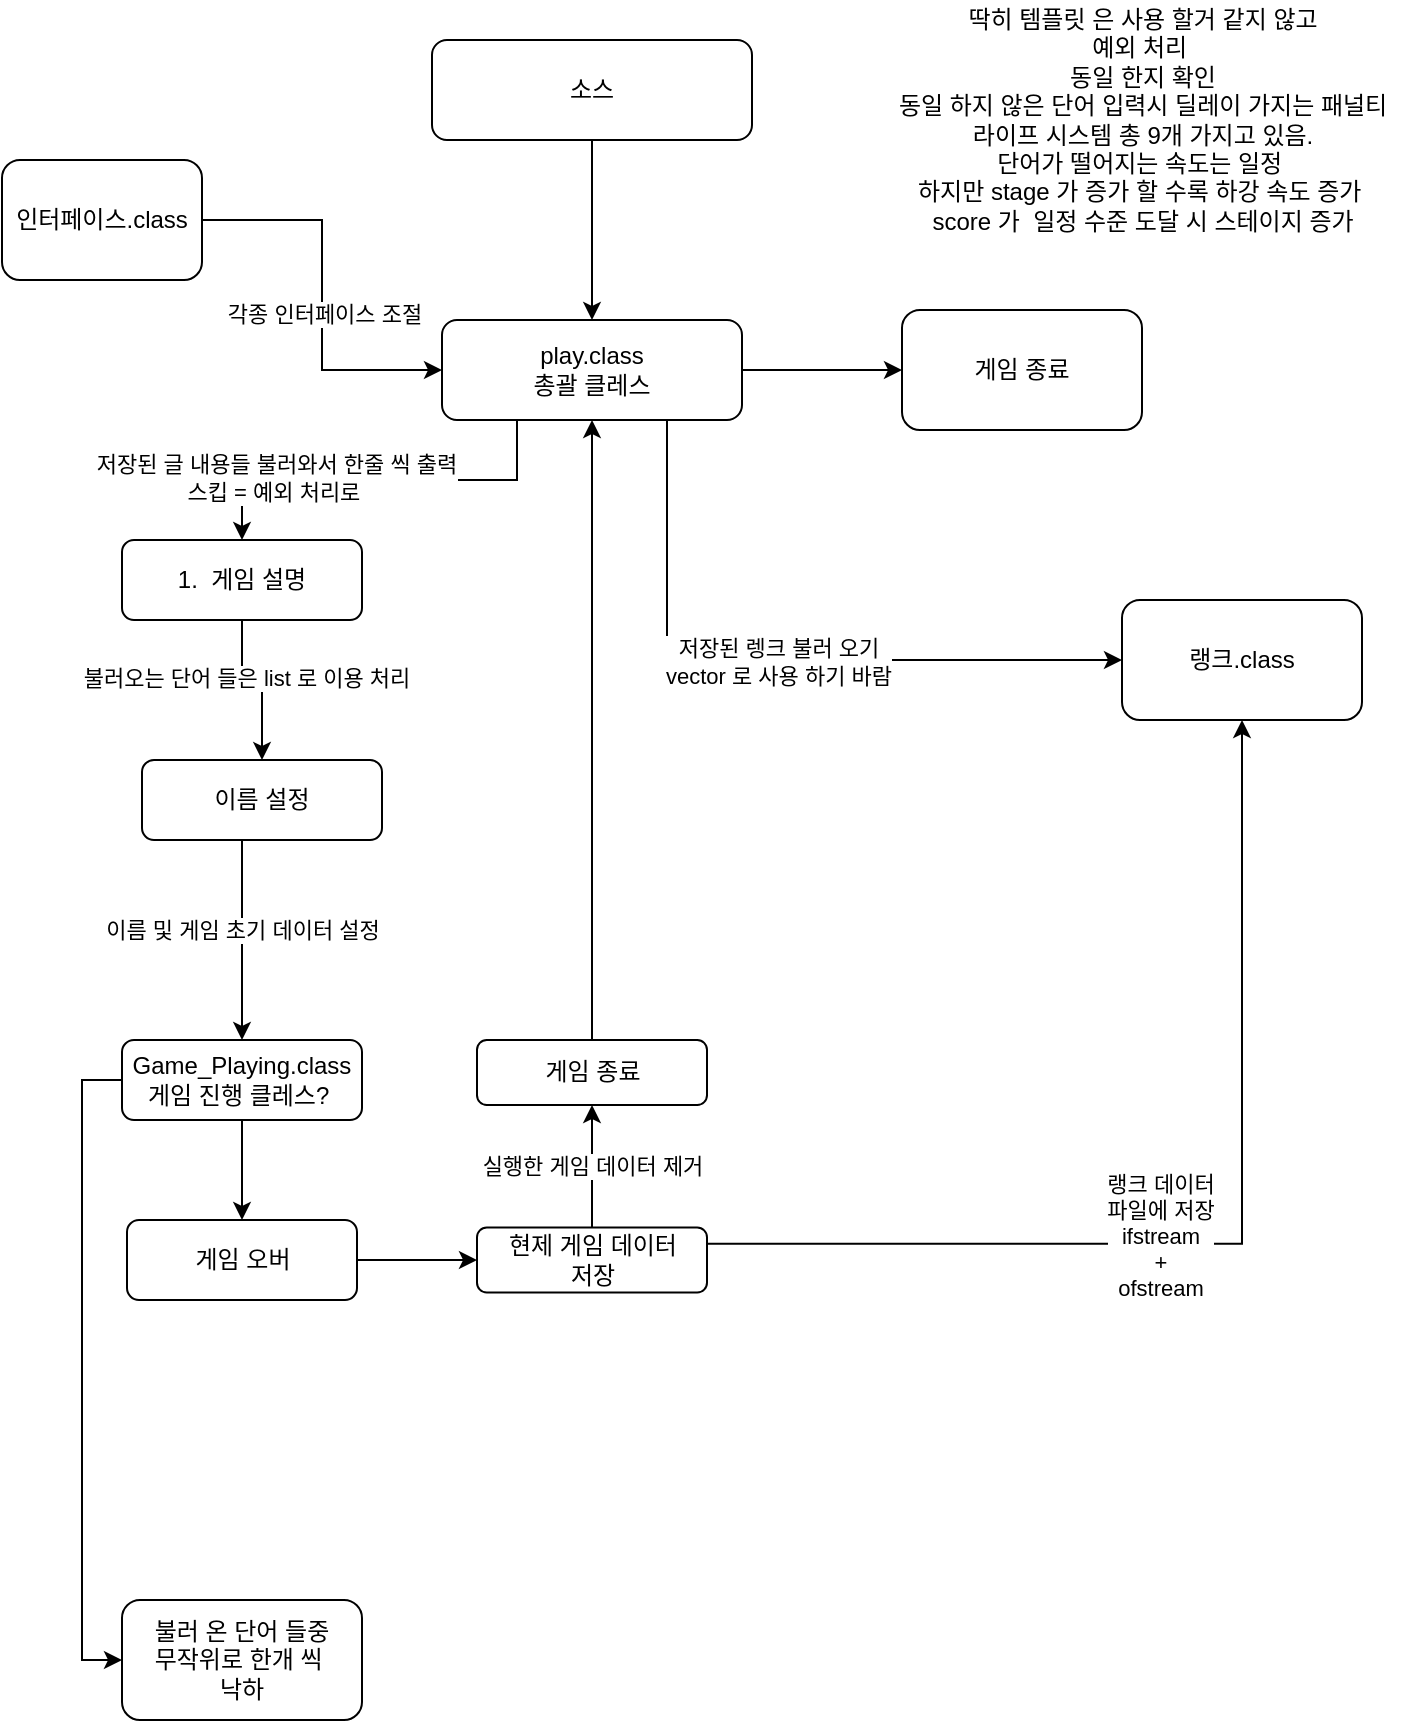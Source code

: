 <mxfile version="14.4.2" type="device"><diagram id="C5RBs43oDa-KdzZeNtuy" name="Page-1"><mxGraphModel dx="1422" dy="762" grid="1" gridSize="10" guides="1" tooltips="1" connect="1" arrows="1" fold="1" page="1" pageScale="1" pageWidth="827" pageHeight="1169" math="0" shadow="0"><root><mxCell id="WIyWlLk6GJQsqaUBKTNV-0"/><mxCell id="WIyWlLk6GJQsqaUBKTNV-1" parent="WIyWlLk6GJQsqaUBKTNV-0"/><mxCell id="yF79CrGHJgML_0AGsWJp-6" style="edgeStyle=orthogonalEdgeStyle;rounded=0;orthogonalLoop=1;jettySize=auto;html=1;exitX=0.5;exitY=1;exitDx=0;exitDy=0;entryX=0.5;entryY=0;entryDx=0;entryDy=0;" edge="1" parent="WIyWlLk6GJQsqaUBKTNV-1" source="yF79CrGHJgML_0AGsWJp-0" target="yF79CrGHJgML_0AGsWJp-1"><mxGeometry relative="1" as="geometry"/></mxCell><mxCell id="yF79CrGHJgML_0AGsWJp-0" value="소스" style="rounded=1;whiteSpace=wrap;html=1;" vertex="1" parent="WIyWlLk6GJQsqaUBKTNV-1"><mxGeometry x="225" y="60" width="160" height="50" as="geometry"/></mxCell><mxCell id="yF79CrGHJgML_0AGsWJp-7" style="edgeStyle=orthogonalEdgeStyle;rounded=0;orthogonalLoop=1;jettySize=auto;html=1;exitX=0.75;exitY=1;exitDx=0;exitDy=0;entryX=0;entryY=0.5;entryDx=0;entryDy=0;" edge="1" parent="WIyWlLk6GJQsqaUBKTNV-1" source="yF79CrGHJgML_0AGsWJp-1" target="yF79CrGHJgML_0AGsWJp-4"><mxGeometry relative="1" as="geometry"/></mxCell><mxCell id="yF79CrGHJgML_0AGsWJp-36" value="저장된 렝크 불러 오기 &lt;br&gt;vector 로 사용 하기 바람" style="edgeLabel;html=1;align=center;verticalAlign=middle;resizable=0;points=[];" vertex="1" connectable="0" parent="yF79CrGHJgML_0AGsWJp-7"><mxGeometry x="0.004" y="-1" relative="1" as="geometry"><mxPoint x="1" as="offset"/></mxGeometry></mxCell><mxCell id="yF79CrGHJgML_0AGsWJp-8" style="edgeStyle=orthogonalEdgeStyle;rounded=0;orthogonalLoop=1;jettySize=auto;html=1;exitX=0.25;exitY=1;exitDx=0;exitDy=0;entryX=0.5;entryY=0;entryDx=0;entryDy=0;" edge="1" parent="WIyWlLk6GJQsqaUBKTNV-1" source="yF79CrGHJgML_0AGsWJp-1" target="yF79CrGHJgML_0AGsWJp-2"><mxGeometry relative="1" as="geometry"/></mxCell><mxCell id="yF79CrGHJgML_0AGsWJp-26" value="저장된 글 내용들 불러와서 한줄 씩 출력&lt;br&gt;스킵 = 예외 처리로&amp;nbsp;" style="edgeLabel;html=1;align=center;verticalAlign=middle;resizable=0;points=[];" vertex="1" connectable="0" parent="yF79CrGHJgML_0AGsWJp-8"><mxGeometry x="0.352" y="-1" relative="1" as="geometry"><mxPoint x="-17.5" as="offset"/></mxGeometry></mxCell><mxCell id="yF79CrGHJgML_0AGsWJp-33" style="edgeStyle=orthogonalEdgeStyle;rounded=0;orthogonalLoop=1;jettySize=auto;html=1;exitX=1;exitY=0.5;exitDx=0;exitDy=0;entryX=0;entryY=0.5;entryDx=0;entryDy=0;" edge="1" parent="WIyWlLk6GJQsqaUBKTNV-1" source="yF79CrGHJgML_0AGsWJp-1" target="yF79CrGHJgML_0AGsWJp-32"><mxGeometry relative="1" as="geometry"/></mxCell><mxCell id="yF79CrGHJgML_0AGsWJp-1" value="play.class&lt;br&gt;총괄 클레스" style="rounded=1;whiteSpace=wrap;html=1;" vertex="1" parent="WIyWlLk6GJQsqaUBKTNV-1"><mxGeometry x="230" y="200" width="150" height="50" as="geometry"/></mxCell><mxCell id="yF79CrGHJgML_0AGsWJp-12" value="" style="edgeStyle=orthogonalEdgeStyle;rounded=0;orthogonalLoop=1;jettySize=auto;html=1;exitX=0.5;exitY=1;exitDx=0;exitDy=0;entryX=0.5;entryY=0;entryDx=0;entryDy=0;" edge="1" parent="WIyWlLk6GJQsqaUBKTNV-1" source="yF79CrGHJgML_0AGsWJp-2" target="yF79CrGHJgML_0AGsWJp-10"><mxGeometry relative="1" as="geometry"/></mxCell><mxCell id="yF79CrGHJgML_0AGsWJp-41" value="불러오는 단어 들은 list 로 이용 처리" style="edgeLabel;html=1;align=center;verticalAlign=middle;resizable=0;points=[];" vertex="1" connectable="0" parent="yF79CrGHJgML_0AGsWJp-12"><mxGeometry x="-0.293" y="2" relative="1" as="geometry"><mxPoint as="offset"/></mxGeometry></mxCell><mxCell id="yF79CrGHJgML_0AGsWJp-2" value="1.&amp;nbsp; 게임 설명" style="rounded=1;whiteSpace=wrap;html=1;" vertex="1" parent="WIyWlLk6GJQsqaUBKTNV-1"><mxGeometry x="70" y="310" width="120" height="40" as="geometry"/></mxCell><mxCell id="yF79CrGHJgML_0AGsWJp-5" style="edgeStyle=orthogonalEdgeStyle;rounded=0;orthogonalLoop=1;jettySize=auto;html=1;exitX=1;exitY=0.5;exitDx=0;exitDy=0;entryX=0;entryY=0.5;entryDx=0;entryDy=0;" edge="1" parent="WIyWlLk6GJQsqaUBKTNV-1" source="yF79CrGHJgML_0AGsWJp-3" target="yF79CrGHJgML_0AGsWJp-1"><mxGeometry relative="1" as="geometry"><Array as="points"><mxPoint x="170" y="150"/><mxPoint x="170" y="225"/></Array></mxGeometry></mxCell><mxCell id="yF79CrGHJgML_0AGsWJp-3" value="인터페이스.class" style="rounded=1;whiteSpace=wrap;html=1;" vertex="1" parent="WIyWlLk6GJQsqaUBKTNV-1"><mxGeometry x="10" y="120" width="100" height="60" as="geometry"/></mxCell><mxCell id="yF79CrGHJgML_0AGsWJp-4" value="랭크.class" style="rounded=1;whiteSpace=wrap;html=1;" vertex="1" parent="WIyWlLk6GJQsqaUBKTNV-1"><mxGeometry x="570" y="340" width="120" height="60" as="geometry"/></mxCell><mxCell id="yF79CrGHJgML_0AGsWJp-13" value="&lt;span style=&quot;color: rgb(0 , 0 , 0) ; font-family: &amp;#34;helvetica&amp;#34; ; font-size: 11px ; font-style: normal ; font-weight: 400 ; letter-spacing: normal ; text-align: center ; text-indent: 0px ; text-transform: none ; word-spacing: 0px ; background-color: rgb(255 , 255 , 255) ; display: inline ; float: none&quot;&gt;이름 및 게임 초기 데이터 설정&lt;/span&gt;" style="edgeStyle=orthogonalEdgeStyle;rounded=0;orthogonalLoop=1;jettySize=auto;html=1;exitX=0.5;exitY=1;exitDx=0;exitDy=0;entryX=0.5;entryY=0;entryDx=0;entryDy=0;" edge="1" parent="WIyWlLk6GJQsqaUBKTNV-1" source="yF79CrGHJgML_0AGsWJp-10" target="yF79CrGHJgML_0AGsWJp-11"><mxGeometry relative="1" as="geometry"><Array as="points"><mxPoint x="130" y="510"/><mxPoint x="130" y="510"/></Array></mxGeometry></mxCell><mxCell id="yF79CrGHJgML_0AGsWJp-10" value="이름 설정" style="rounded=1;whiteSpace=wrap;html=1;" vertex="1" parent="WIyWlLk6GJQsqaUBKTNV-1"><mxGeometry x="80" y="420" width="120" height="40" as="geometry"/></mxCell><mxCell id="yF79CrGHJgML_0AGsWJp-27" style="edgeStyle=orthogonalEdgeStyle;rounded=0;orthogonalLoop=1;jettySize=auto;html=1;exitX=0.5;exitY=1;exitDx=0;exitDy=0;entryX=0.5;entryY=0;entryDx=0;entryDy=0;" edge="1" parent="WIyWlLk6GJQsqaUBKTNV-1" source="yF79CrGHJgML_0AGsWJp-11" target="yF79CrGHJgML_0AGsWJp-14"><mxGeometry relative="1" as="geometry"/></mxCell><mxCell id="yF79CrGHJgML_0AGsWJp-49" style="edgeStyle=orthogonalEdgeStyle;rounded=0;orthogonalLoop=1;jettySize=auto;html=1;exitX=0;exitY=0.5;exitDx=0;exitDy=0;entryX=0;entryY=0.5;entryDx=0;entryDy=0;" edge="1" parent="WIyWlLk6GJQsqaUBKTNV-1" source="yF79CrGHJgML_0AGsWJp-11" target="yF79CrGHJgML_0AGsWJp-50"><mxGeometry relative="1" as="geometry"><mxPoint x="130" y="930" as="targetPoint"/></mxGeometry></mxCell><mxCell id="yF79CrGHJgML_0AGsWJp-11" value="Game_Playing.class&lt;br&gt;게임 진행 클레스?&amp;nbsp;" style="rounded=1;whiteSpace=wrap;html=1;" vertex="1" parent="WIyWlLk6GJQsqaUBKTNV-1"><mxGeometry x="70" y="560" width="120" height="40" as="geometry"/></mxCell><mxCell id="yF79CrGHJgML_0AGsWJp-40" style="edgeStyle=orthogonalEdgeStyle;rounded=0;orthogonalLoop=1;jettySize=auto;html=1;exitX=1;exitY=0.5;exitDx=0;exitDy=0;entryX=0;entryY=0.5;entryDx=0;entryDy=0;" edge="1" parent="WIyWlLk6GJQsqaUBKTNV-1" source="yF79CrGHJgML_0AGsWJp-14" target="yF79CrGHJgML_0AGsWJp-16"><mxGeometry relative="1" as="geometry"/></mxCell><mxCell id="yF79CrGHJgML_0AGsWJp-14" value="게임 오버" style="rounded=1;whiteSpace=wrap;html=1;" vertex="1" parent="WIyWlLk6GJQsqaUBKTNV-1"><mxGeometry x="72.5" y="650" width="115" height="40" as="geometry"/></mxCell><mxCell id="yF79CrGHJgML_0AGsWJp-21" style="edgeStyle=orthogonalEdgeStyle;rounded=0;orthogonalLoop=1;jettySize=auto;html=1;exitX=0.5;exitY=0;exitDx=0;exitDy=0;entryX=0.5;entryY=1;entryDx=0;entryDy=0;" edge="1" parent="WIyWlLk6GJQsqaUBKTNV-1" source="yF79CrGHJgML_0AGsWJp-15" target="yF79CrGHJgML_0AGsWJp-1"><mxGeometry relative="1" as="geometry"/></mxCell><mxCell id="yF79CrGHJgML_0AGsWJp-15" value="게임 종료" style="rounded=1;whiteSpace=wrap;html=1;" vertex="1" parent="WIyWlLk6GJQsqaUBKTNV-1"><mxGeometry x="247.5" y="560" width="115" height="32.5" as="geometry"/></mxCell><mxCell id="yF79CrGHJgML_0AGsWJp-30" value="&lt;span style=&quot;color: rgb(0 , 0 , 0) ; font-family: &amp;#34;helvetica&amp;#34; ; font-size: 11px ; font-style: normal ; font-weight: 400 ; letter-spacing: normal ; text-align: center ; text-indent: 0px ; text-transform: none ; word-spacing: 0px ; background-color: rgb(255 , 255 , 255) ; display: inline ; float: none&quot;&gt;실행한 게임 데이터 제거&lt;/span&gt;" style="edgeStyle=orthogonalEdgeStyle;rounded=0;orthogonalLoop=1;jettySize=auto;html=1;exitX=0.5;exitY=0;exitDx=0;exitDy=0;entryX=0.5;entryY=1;entryDx=0;entryDy=0;" edge="1" parent="WIyWlLk6GJQsqaUBKTNV-1" source="yF79CrGHJgML_0AGsWJp-16" target="yF79CrGHJgML_0AGsWJp-15"><mxGeometry relative="1" as="geometry"/></mxCell><mxCell id="yF79CrGHJgML_0AGsWJp-31" style="edgeStyle=orthogonalEdgeStyle;rounded=0;orthogonalLoop=1;jettySize=auto;html=1;exitX=1;exitY=0.25;exitDx=0;exitDy=0;entryX=0.5;entryY=1;entryDx=0;entryDy=0;" edge="1" parent="WIyWlLk6GJQsqaUBKTNV-1" source="yF79CrGHJgML_0AGsWJp-16" target="yF79CrGHJgML_0AGsWJp-4"><mxGeometry relative="1" as="geometry"/></mxCell><mxCell id="yF79CrGHJgML_0AGsWJp-35" value="랭크 데이터&lt;br&gt;파일에 저장&lt;br&gt;ifstream&lt;br&gt;+&lt;br&gt;ofstream" style="edgeLabel;html=1;align=center;verticalAlign=middle;resizable=0;points=[];" vertex="1" connectable="0" parent="yF79CrGHJgML_0AGsWJp-31"><mxGeometry x="-0.147" y="4" relative="1" as="geometry"><mxPoint as="offset"/></mxGeometry></mxCell><mxCell id="yF79CrGHJgML_0AGsWJp-16" value="현제 게임 데이터&lt;br&gt;저장" style="rounded=1;whiteSpace=wrap;html=1;" vertex="1" parent="WIyWlLk6GJQsqaUBKTNV-1"><mxGeometry x="247.5" y="653.75" width="115" height="32.5" as="geometry"/></mxCell><mxCell id="yF79CrGHJgML_0AGsWJp-32" value="게임 종료" style="rounded=1;whiteSpace=wrap;html=1;" vertex="1" parent="WIyWlLk6GJQsqaUBKTNV-1"><mxGeometry x="460" y="195" width="120" height="60" as="geometry"/></mxCell><mxCell id="yF79CrGHJgML_0AGsWJp-46" value="각종 인터페이스 조절" style="edgeLabel;html=1;align=center;verticalAlign=middle;resizable=0;points=[];" vertex="1" connectable="0" parent="WIyWlLk6GJQsqaUBKTNV-1"><mxGeometry x="171" y="197" as="geometry"/></mxCell><mxCell id="yF79CrGHJgML_0AGsWJp-47" value="딱히 템플릿 은 사용 할거 같지 않고&lt;br&gt;예외 처리&amp;nbsp;&lt;br&gt;동일 한지 확인&lt;br&gt;동일 하지 않은 단어 입력시 딜레이 가지는 패널티&lt;br&gt;라이프 시스템 총 9개 가지고 있음.&lt;br&gt;단어가 떨어지는 속도는 일정&amp;nbsp;&lt;br&gt;하지만 stage 가 증가 할 수록 하강 속도 증가&amp;nbsp;&lt;br&gt;score 가&amp;nbsp; 일정 수준 도달 시 스테이지 증가" style="text;html=1;align=center;verticalAlign=middle;resizable=0;points=[];autosize=1;" vertex="1" parent="WIyWlLk6GJQsqaUBKTNV-1"><mxGeometry x="440" y="40" width="280" height="120" as="geometry"/></mxCell><mxCell id="yF79CrGHJgML_0AGsWJp-50" value="불러 온 단어 들중&lt;br&gt;무작위로 한개 씩&amp;nbsp;&lt;br&gt;낙하" style="rounded=1;whiteSpace=wrap;html=1;" vertex="1" parent="WIyWlLk6GJQsqaUBKTNV-1"><mxGeometry x="70" y="840" width="120" height="60" as="geometry"/></mxCell></root></mxGraphModel></diagram></mxfile>